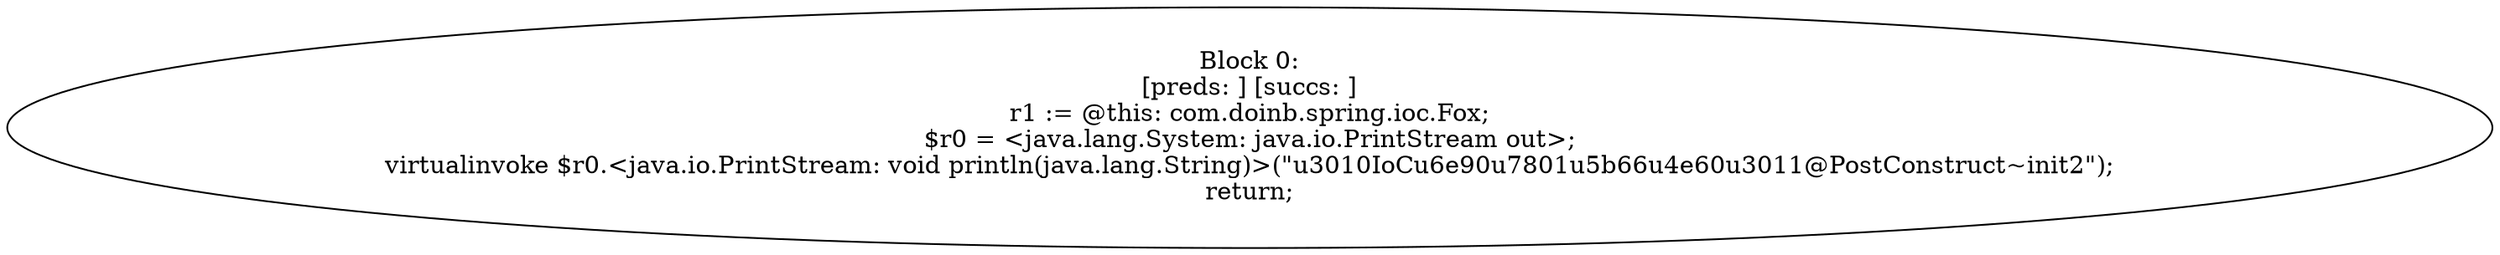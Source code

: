 digraph "unitGraph" {
    "Block 0:
[preds: ] [succs: ]
r1 := @this: com.doinb.spring.ioc.Fox;
$r0 = <java.lang.System: java.io.PrintStream out>;
virtualinvoke $r0.<java.io.PrintStream: void println(java.lang.String)>(\"\u3010IoC\u6e90\u7801\u5b66\u4e60\u3011@PostConstruct~init2\");
return;
"
}
